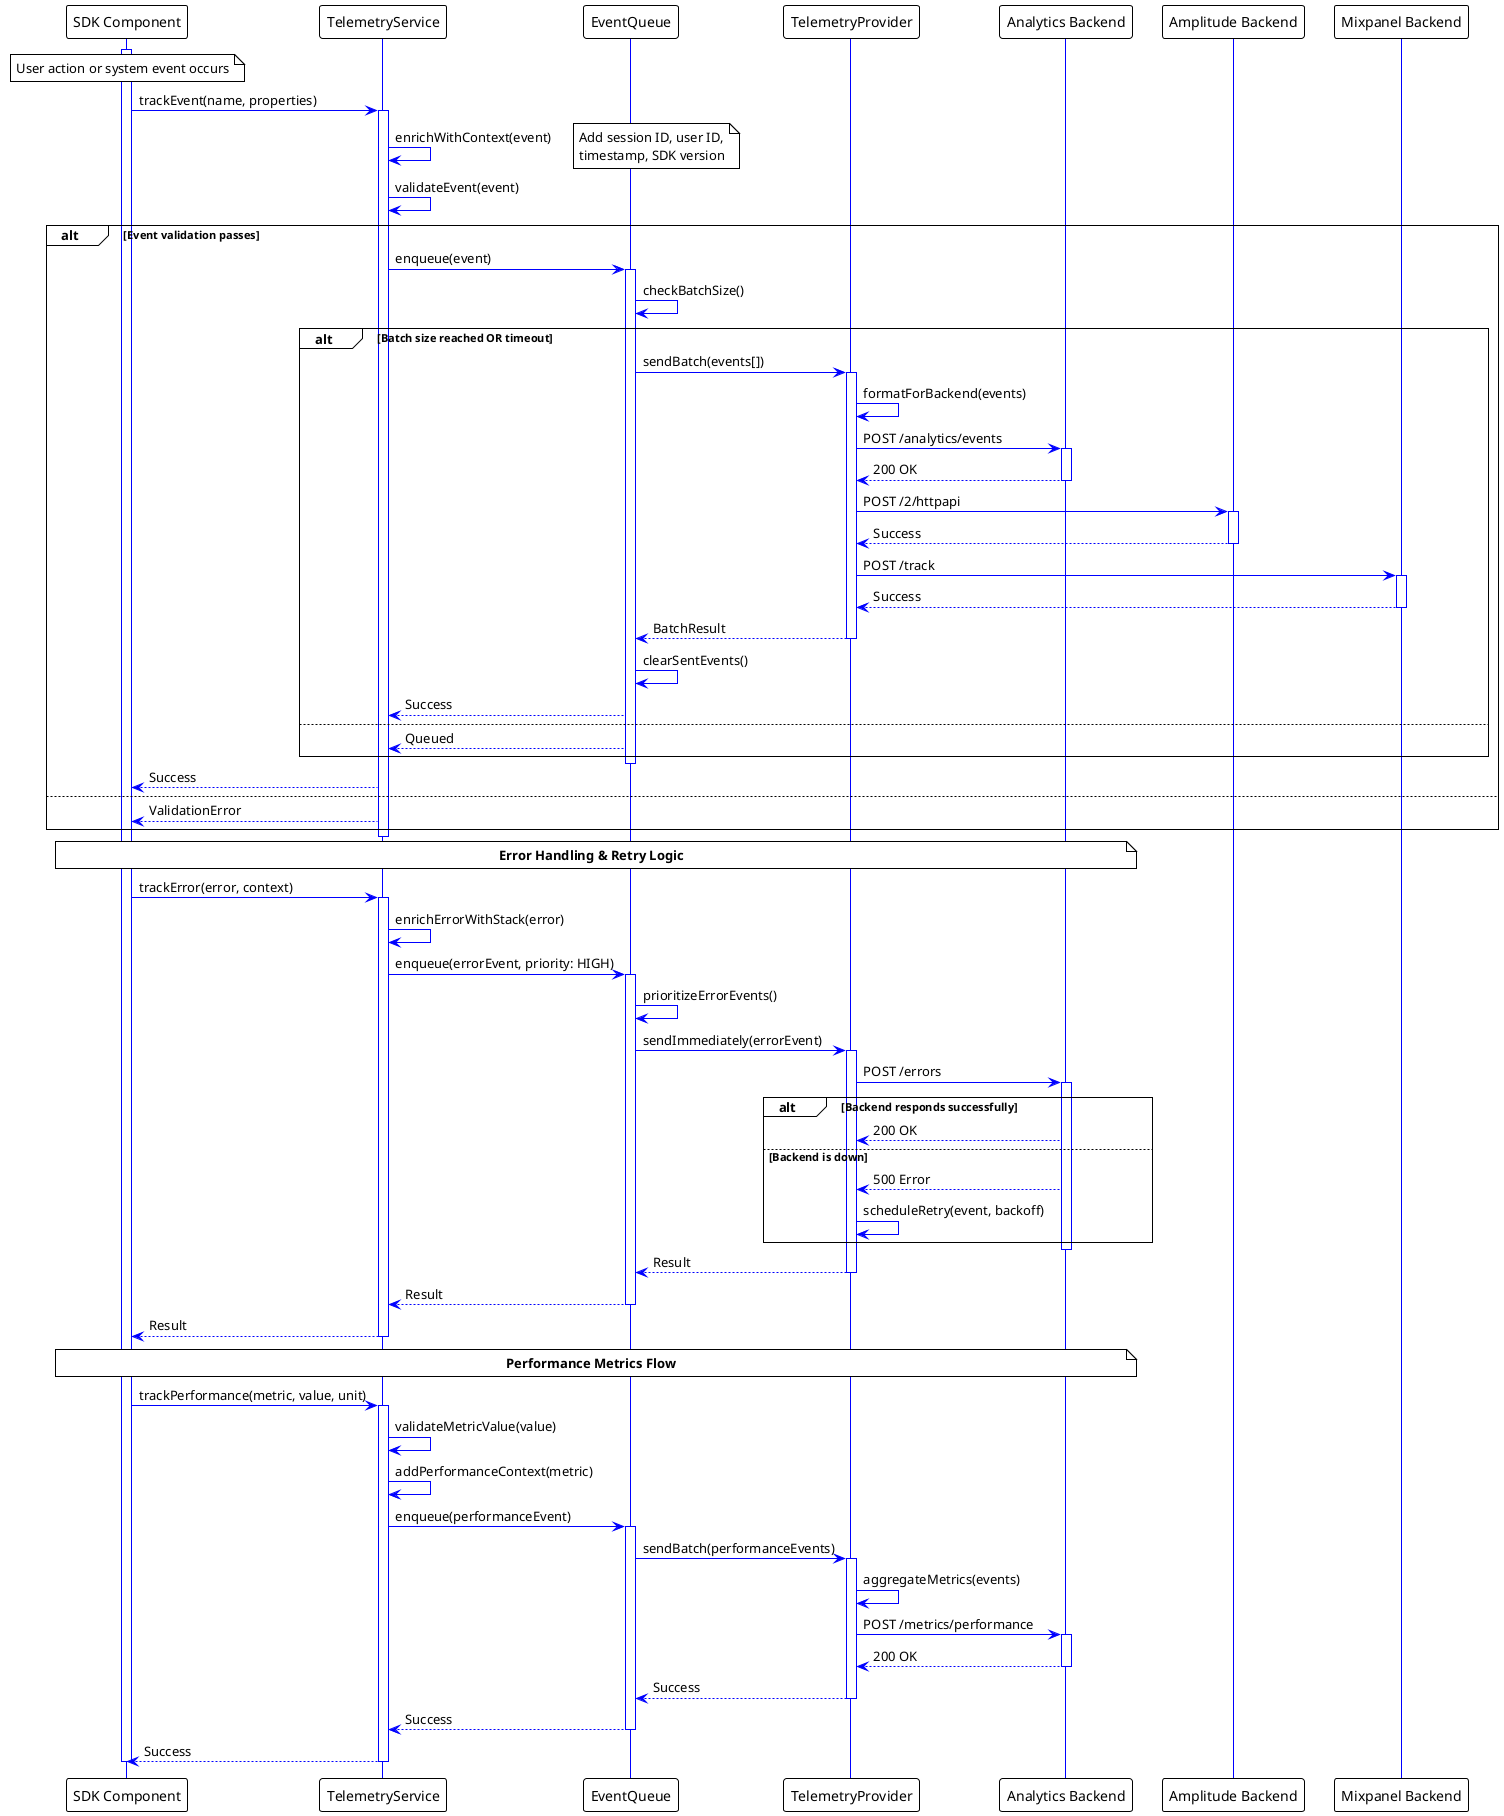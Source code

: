 @startuml telemetry-flow

!theme plain
skinparam backgroundColor white
skinparam sequenceArrowColor blue
skinparam sequenceLifeLineBorderColor blue

participant "SDK Component" as Component
participant "TelemetryService" as Service
participant "EventQueue" as Queue
participant "TelemetryProvider" as Provider
participant "Analytics Backend" as Backend
participant "Amplitude Backend" as Amplitude
participant "Mixpanel Backend" as Mixpanel

activate Component

note over Component : User action or system event occurs

Component -> Service: trackEvent(name, properties)
activate Service

Service -> Service: enrichWithContext(event)
note right : Add session ID, user ID,\ntimestamp, SDK version

Service -> Service: validateEvent(event)
alt Event validation passes
  Service -> Queue: enqueue(event)
  activate Queue
  
  Queue -> Queue: checkBatchSize()
  alt Batch size reached OR timeout
    Queue -> Provider: sendBatch(events[])
    activate Provider
    
    Provider -> Provider: formatForBackend(events)
    
    Provider -> Backend: POST /analytics/events
    activate Backend
    Backend --> Provider: 200 OK
    deactivate Backend

    Provider -> Amplitude: POST /2/httpapi
    activate Amplitude
    Amplitude --> Provider: Success
    deactivate Amplitude

    Provider -> Mixpanel: POST /track
    activate Mixpanel
    Mixpanel --> Provider: Success
    deactivate Mixpanel
    
    Provider --> Queue: BatchResult
    deactivate Provider
    
    Queue -> Queue: clearSentEvents()
    Queue --> Service: Success
  else
    Queue --> Service: Queued
  end
  deactivate Queue
  
  Service --> Component: Success
else
  Service --> Component: ValidationError
end

deactivate Service

note over Component, Backend : **Error Handling & Retry Logic**

Component -> Service: trackError(error, context)
activate Service

Service -> Service: enrichErrorWithStack(error)
Service -> Queue: enqueue(errorEvent, priority: HIGH)
activate Queue

Queue -> Queue: prioritizeErrorEvents()
Queue -> Provider: sendImmediately(errorEvent)
activate Provider

Provider -> Backend: POST /errors
activate Backend
alt Backend responds successfully
  Backend --> Provider: 200 OK
else Backend is down
  Backend --> Provider: 500 Error
  Provider -> Provider: scheduleRetry(event, backoff)
end
deactivate Backend

Provider --> Queue: Result
deactivate Provider
Queue --> Service: Result
deactivate Queue
Service --> Component: Result
deactivate Service

note over Component, Backend : **Performance Metrics Flow**

Component -> Service: trackPerformance(metric, value, unit)
activate Service

Service -> Service: validateMetricValue(value)
Service -> Service: addPerformanceContext(metric)

Service -> Queue: enqueue(performanceEvent)
activate Queue

Queue -> Provider: sendBatch(performanceEvents)
activate Provider

Provider -> Provider: aggregateMetrics(events)
Provider -> Backend: POST /metrics/performance
activate Backend
Backend --> Provider: 200 OK
deactivate Backend

Provider --> Queue: Success
deactivate Provider
Queue --> Service: Success
deactivate Queue
Service --> Component: Success
deactivate Service

deactivate Component

@enduml
